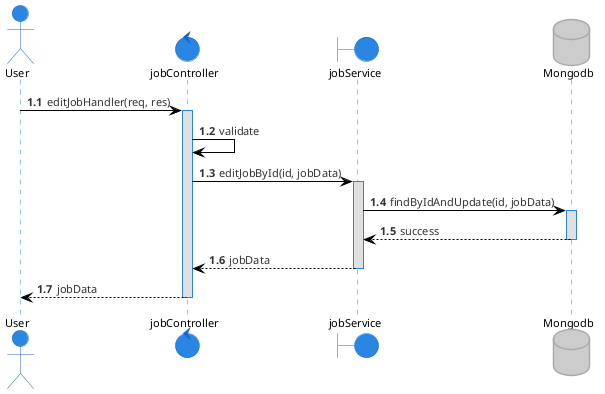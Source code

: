 @startuml editJob
!theme reddress-lightblue

autonumber 1.1
actor User
control  jobController
boundary jobService
database Mongodb

User -> jobController: editJobHandler(req, res)
activate jobController
jobController -> jobController: validate
jobController -> jobService: editJobById(id, jobData)
activate jobService
jobService -> Mongodb: findByIdAndUpdate(id, jobData)
activate Mongodb
Mongodb --> jobService: success
deactivate Mongodb
jobService --> jobController: jobData
deactivate jobService
jobController --> User: jobData
deactivate jobController

@enduml
